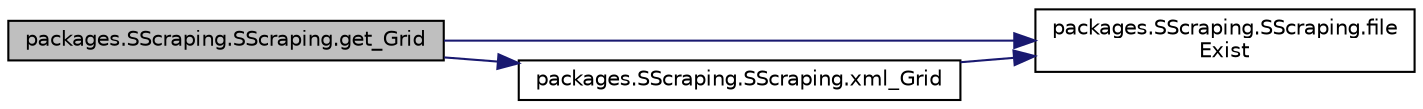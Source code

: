 digraph "packages.SScraping.SScraping.get_Grid"
{
  edge [fontname="Helvetica",fontsize="10",labelfontname="Helvetica",labelfontsize="10"];
  node [fontname="Helvetica",fontsize="10",shape=record];
  rankdir="LR";
  Node7 [label="packages.SScraping.SScraping.get_Grid",height=0.2,width=0.4,color="black", fillcolor="grey75", style="filled", fontcolor="black"];
  Node7 -> Node8 [color="midnightblue",fontsize="10",style="solid",fontname="Helvetica"];
  Node8 [label="packages.SScraping.SScraping.file\lExist",height=0.2,width=0.4,color="black", fillcolor="white", style="filled",URL="$classpackages_1_1_s_scraping_1_1_s_scraping.html#a12fd4e15c458e23aad54c654e65b02e9"];
  Node7 -> Node9 [color="midnightblue",fontsize="10",style="solid",fontname="Helvetica"];
  Node9 [label="packages.SScraping.SScraping.xml_Grid",height=0.2,width=0.4,color="black", fillcolor="white", style="filled",URL="$classpackages_1_1_s_scraping_1_1_s_scraping.html#a6ed1702800ccee3f9f4840d06a841d4d"];
  Node9 -> Node8 [color="midnightblue",fontsize="10",style="solid",fontname="Helvetica"];
}
